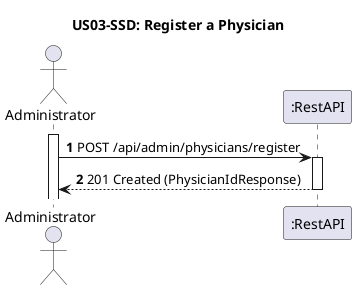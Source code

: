 @startuml
'https://plantuml.com/sequence-diagram

title US03-SSD: Register a Physician

autoactivate on
autonumber

actor "Administrator" as Admin
participant ":RestAPI" as System

activate Admin

Admin -> System: POST /api/admin/physicians/register
System --> Admin: 201 Created (PhysicianIdResponse)

@enduml
